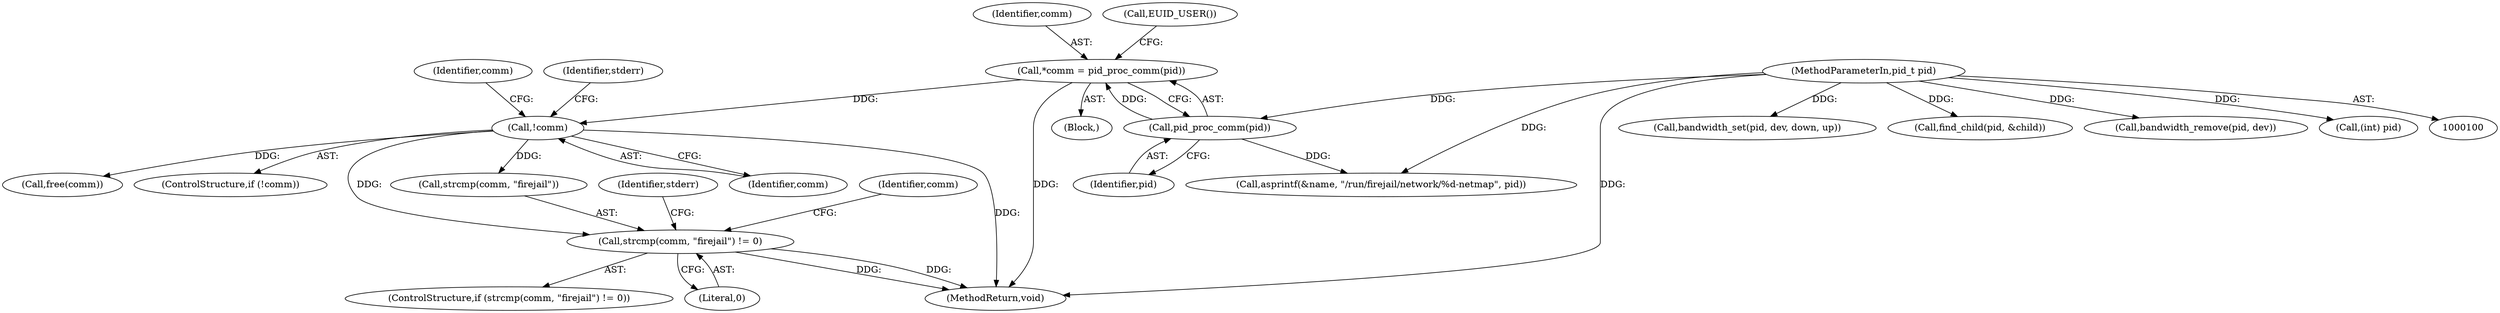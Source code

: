 digraph "0_firejail_5d43fdcd215203868d440ffc42036f5f5ffc89fc@API" {
"1000125" [label="(Call,strcmp(comm, \"firejail\") != 0)"];
"1000116" [label="(Call,!comm)"];
"1000110" [label="(Call,*comm = pid_proc_comm(pid))"];
"1000112" [label="(Call,pid_proc_comm(pid))"];
"1000101" [label="(MethodParameterIn,pid_t pid)"];
"1000197" [label="(Call,bandwidth_set(pid, dev, down, up))"];
"1000126" [label="(Call,strcmp(comm, \"firejail\"))"];
"1000137" [label="(Identifier,comm)"];
"1000117" [label="(Identifier,comm)"];
"1000111" [label="(Identifier,comm)"];
"1000141" [label="(Call,asprintf(&name, \"/run/firejail/network/%d-netmap\", pid))"];
"1000110" [label="(Call,*comm = pid_proc_comm(pid))"];
"1000113" [label="(Identifier,pid)"];
"1000120" [label="(Identifier,stderr)"];
"1000101" [label="(MethodParameterIn,pid_t pid)"];
"1000136" [label="(Call,free(comm))"];
"1000124" [label="(ControlStructure,if (strcmp(comm, \"firejail\") != 0))"];
"1000129" [label="(Literal,0)"];
"1000125" [label="(Call,strcmp(comm, \"firejail\") != 0)"];
"1000127" [label="(Identifier,comm)"];
"1000112" [label="(Call,pid_proc_comm(pid))"];
"1000168" [label="(Call,find_child(pid, &child))"];
"1000106" [label="(Block,)"];
"1000451" [label="(MethodReturn,void)"];
"1000116" [label="(Call,!comm)"];
"1000115" [label="(ControlStructure,if (!comm))"];
"1000132" [label="(Identifier,stderr)"];
"1000114" [label="(Call,EUID_USER())"];
"1000209" [label="(Call,bandwidth_remove(pid, dev))"];
"1000227" [label="(Call,(int) pid)"];
"1000125" -> "1000124"  [label="AST: "];
"1000125" -> "1000129"  [label="CFG: "];
"1000126" -> "1000125"  [label="AST: "];
"1000129" -> "1000125"  [label="AST: "];
"1000132" -> "1000125"  [label="CFG: "];
"1000137" -> "1000125"  [label="CFG: "];
"1000125" -> "1000451"  [label="DDG: "];
"1000125" -> "1000451"  [label="DDG: "];
"1000116" -> "1000125"  [label="DDG: "];
"1000116" -> "1000115"  [label="AST: "];
"1000116" -> "1000117"  [label="CFG: "];
"1000117" -> "1000116"  [label="AST: "];
"1000120" -> "1000116"  [label="CFG: "];
"1000127" -> "1000116"  [label="CFG: "];
"1000116" -> "1000451"  [label="DDG: "];
"1000110" -> "1000116"  [label="DDG: "];
"1000116" -> "1000126"  [label="DDG: "];
"1000116" -> "1000136"  [label="DDG: "];
"1000110" -> "1000106"  [label="AST: "];
"1000110" -> "1000112"  [label="CFG: "];
"1000111" -> "1000110"  [label="AST: "];
"1000112" -> "1000110"  [label="AST: "];
"1000114" -> "1000110"  [label="CFG: "];
"1000110" -> "1000451"  [label="DDG: "];
"1000112" -> "1000110"  [label="DDG: "];
"1000112" -> "1000113"  [label="CFG: "];
"1000113" -> "1000112"  [label="AST: "];
"1000101" -> "1000112"  [label="DDG: "];
"1000112" -> "1000141"  [label="DDG: "];
"1000101" -> "1000100"  [label="AST: "];
"1000101" -> "1000451"  [label="DDG: "];
"1000101" -> "1000141"  [label="DDG: "];
"1000101" -> "1000168"  [label="DDG: "];
"1000101" -> "1000197"  [label="DDG: "];
"1000101" -> "1000209"  [label="DDG: "];
"1000101" -> "1000227"  [label="DDG: "];
}
